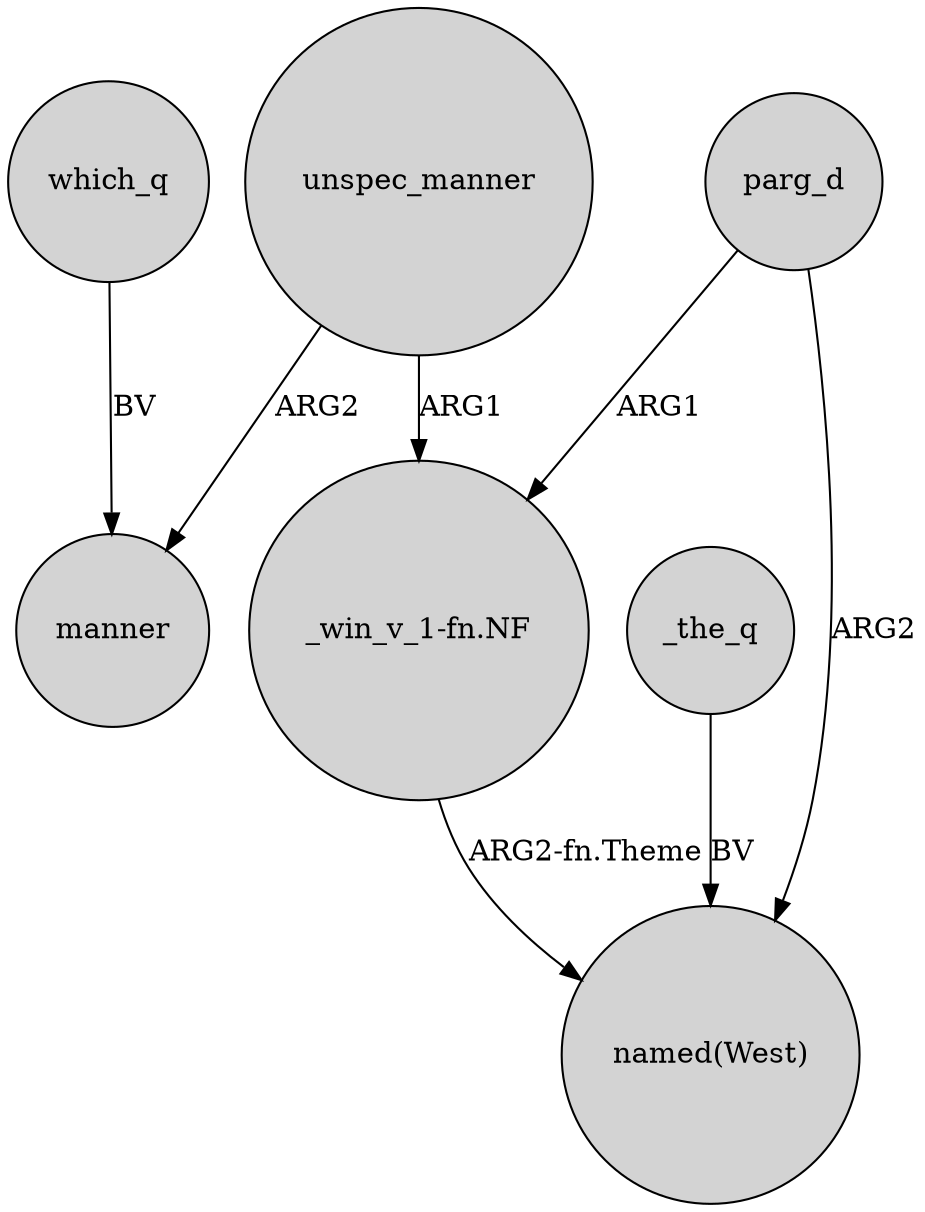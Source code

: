 digraph {
	node [shape=circle style=filled]
	unspec_manner -> "_win_v_1-fn.NF" [label=ARG1]
	"_win_v_1-fn.NF" -> "named(West)" [label="ARG2-fn.Theme"]
	which_q -> manner [label=BV]
	_the_q -> "named(West)" [label=BV]
	parg_d -> "_win_v_1-fn.NF" [label=ARG1]
	unspec_manner -> manner [label=ARG2]
	parg_d -> "named(West)" [label=ARG2]
}
